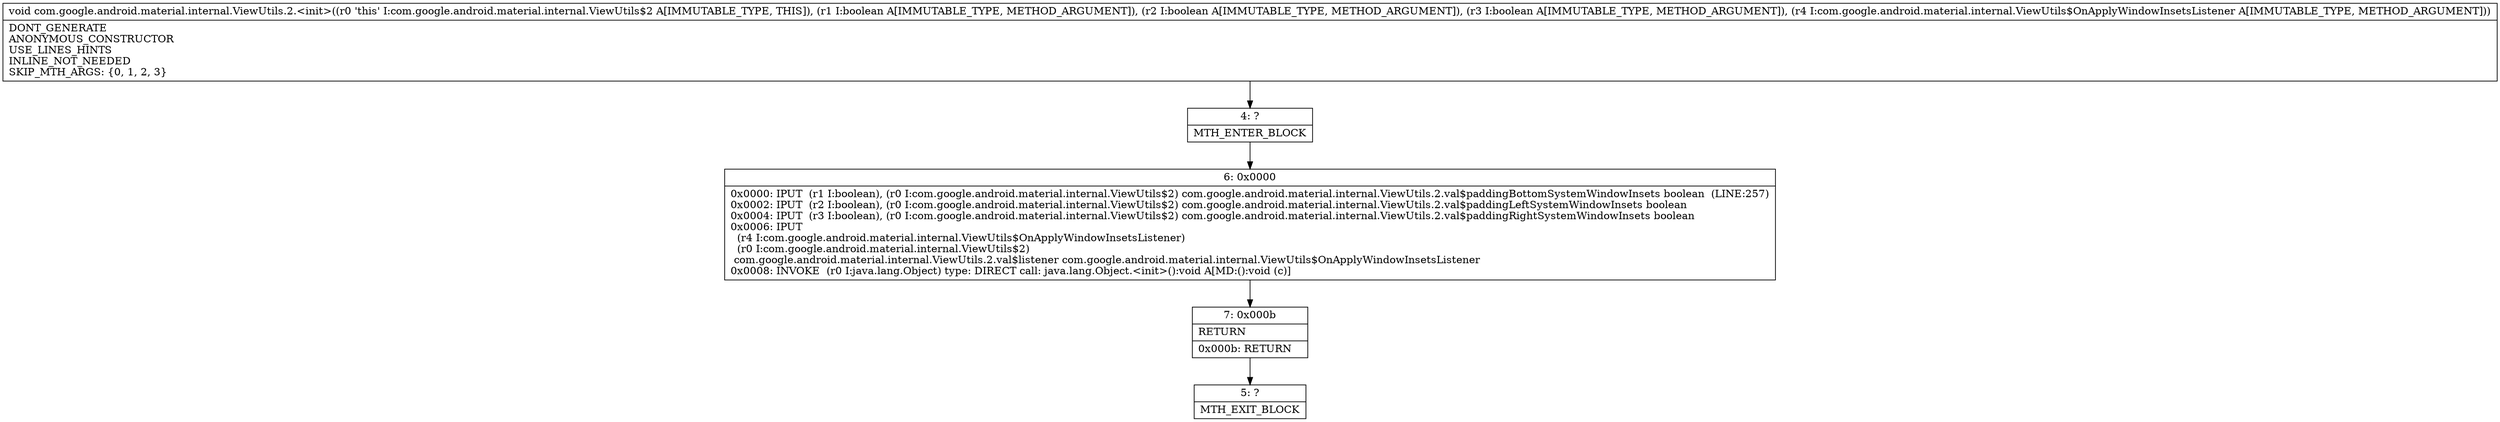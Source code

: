 digraph "CFG forcom.google.android.material.internal.ViewUtils.2.\<init\>(ZZZLcom\/google\/android\/material\/internal\/ViewUtils$OnApplyWindowInsetsListener;)V" {
Node_4 [shape=record,label="{4\:\ ?|MTH_ENTER_BLOCK\l}"];
Node_6 [shape=record,label="{6\:\ 0x0000|0x0000: IPUT  (r1 I:boolean), (r0 I:com.google.android.material.internal.ViewUtils$2) com.google.android.material.internal.ViewUtils.2.val$paddingBottomSystemWindowInsets boolean  (LINE:257)\l0x0002: IPUT  (r2 I:boolean), (r0 I:com.google.android.material.internal.ViewUtils$2) com.google.android.material.internal.ViewUtils.2.val$paddingLeftSystemWindowInsets boolean \l0x0004: IPUT  (r3 I:boolean), (r0 I:com.google.android.material.internal.ViewUtils$2) com.google.android.material.internal.ViewUtils.2.val$paddingRightSystemWindowInsets boolean \l0x0006: IPUT  \l  (r4 I:com.google.android.material.internal.ViewUtils$OnApplyWindowInsetsListener)\l  (r0 I:com.google.android.material.internal.ViewUtils$2)\l com.google.android.material.internal.ViewUtils.2.val$listener com.google.android.material.internal.ViewUtils$OnApplyWindowInsetsListener \l0x0008: INVOKE  (r0 I:java.lang.Object) type: DIRECT call: java.lang.Object.\<init\>():void A[MD:():void (c)]\l}"];
Node_7 [shape=record,label="{7\:\ 0x000b|RETURN\l|0x000b: RETURN   \l}"];
Node_5 [shape=record,label="{5\:\ ?|MTH_EXIT_BLOCK\l}"];
MethodNode[shape=record,label="{void com.google.android.material.internal.ViewUtils.2.\<init\>((r0 'this' I:com.google.android.material.internal.ViewUtils$2 A[IMMUTABLE_TYPE, THIS]), (r1 I:boolean A[IMMUTABLE_TYPE, METHOD_ARGUMENT]), (r2 I:boolean A[IMMUTABLE_TYPE, METHOD_ARGUMENT]), (r3 I:boolean A[IMMUTABLE_TYPE, METHOD_ARGUMENT]), (r4 I:com.google.android.material.internal.ViewUtils$OnApplyWindowInsetsListener A[IMMUTABLE_TYPE, METHOD_ARGUMENT]))  | DONT_GENERATE\lANONYMOUS_CONSTRUCTOR\lUSE_LINES_HINTS\lINLINE_NOT_NEEDED\lSKIP_MTH_ARGS: \{0, 1, 2, 3\}\l}"];
MethodNode -> Node_4;Node_4 -> Node_6;
Node_6 -> Node_7;
Node_7 -> Node_5;
}


